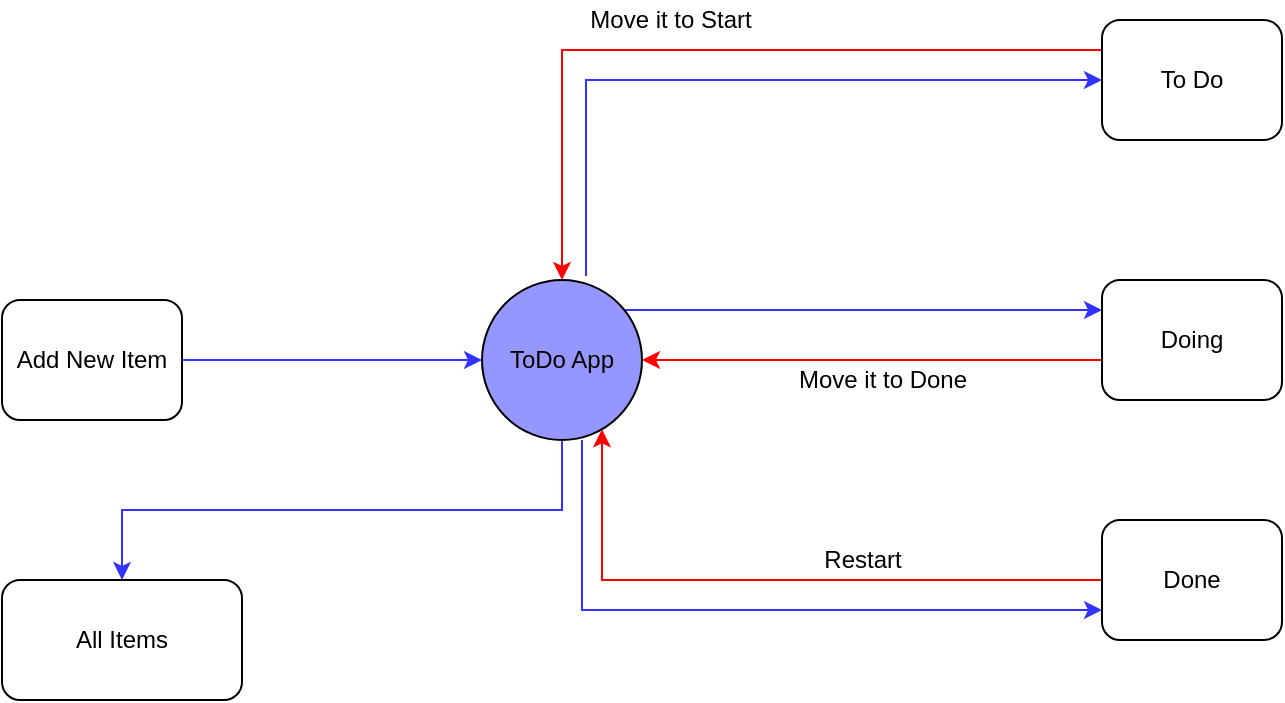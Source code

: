 <mxfile version="14.7.3" type="device"><diagram id="OpxUr1zK3MQG5BIEXCOi" name="Page-1"><mxGraphModel dx="946" dy="453" grid="1" gridSize="10" guides="1" tooltips="1" connect="1" arrows="1" fold="1" page="1" pageScale="1" pageWidth="827" pageHeight="1169" math="0" shadow="0"><root><mxCell id="0"/><mxCell id="1" parent="0"/><mxCell id="OSmlqz1truv3DiVt-5uv-21" style="edgeStyle=orthogonalEdgeStyle;rounded=0;orthogonalLoop=1;jettySize=auto;html=1;exitX=0.5;exitY=1;exitDx=0;exitDy=0;strokeColor=#3333FF;" parent="1" source="OSmlqz1truv3DiVt-5uv-1" target="OSmlqz1truv3DiVt-5uv-20" edge="1"><mxGeometry relative="1" as="geometry"/></mxCell><mxCell id="OSmlqz1truv3DiVt-5uv-29" style="edgeStyle=orthogonalEdgeStyle;rounded=0;orthogonalLoop=1;jettySize=auto;html=1;exitX=0.65;exitY=-0.025;exitDx=0;exitDy=0;entryX=0;entryY=0.5;entryDx=0;entryDy=0;exitPerimeter=0;strokeColor=#3333FF;" parent="1" source="OSmlqz1truv3DiVt-5uv-1" target="OSmlqz1truv3DiVt-5uv-7" edge="1"><mxGeometry relative="1" as="geometry"><Array as="points"><mxPoint x="422" y="120"/></Array></mxGeometry></mxCell><mxCell id="OSmlqz1truv3DiVt-5uv-30" style="edgeStyle=orthogonalEdgeStyle;rounded=0;orthogonalLoop=1;jettySize=auto;html=1;exitX=1;exitY=0;exitDx=0;exitDy=0;entryX=0;entryY=0.25;entryDx=0;entryDy=0;strokeColor=#3333FF;" parent="1" source="OSmlqz1truv3DiVt-5uv-1" target="OSmlqz1truv3DiVt-5uv-8" edge="1"><mxGeometry relative="1" as="geometry"><Array as="points"><mxPoint x="438" y="235"/></Array></mxGeometry></mxCell><mxCell id="OSmlqz1truv3DiVt-5uv-32" style="edgeStyle=orthogonalEdgeStyle;rounded=0;orthogonalLoop=1;jettySize=auto;html=1;exitX=0.625;exitY=1;exitDx=0;exitDy=0;entryX=0;entryY=0.75;entryDx=0;entryDy=0;exitPerimeter=0;strokeColor=#3333FF;" parent="1" source="OSmlqz1truv3DiVt-5uv-1" target="OSmlqz1truv3DiVt-5uv-9" edge="1"><mxGeometry relative="1" as="geometry"><Array as="points"><mxPoint x="420" y="385"/></Array></mxGeometry></mxCell><mxCell id="OSmlqz1truv3DiVt-5uv-1" value="ToDo App" style="ellipse;whiteSpace=wrap;html=1;aspect=fixed;fillColor=#9696FF;" parent="1" vertex="1"><mxGeometry x="370" y="220" width="80" height="80" as="geometry"/></mxCell><mxCell id="OSmlqz1truv3DiVt-5uv-6" style="edgeStyle=orthogonalEdgeStyle;rounded=0;orthogonalLoop=1;jettySize=auto;html=1;exitX=1;exitY=0.5;exitDx=0;exitDy=0;entryX=0;entryY=0.5;entryDx=0;entryDy=0;strokeColor=#3333FF;" parent="1" source="OSmlqz1truv3DiVt-5uv-2" target="OSmlqz1truv3DiVt-5uv-1" edge="1"><mxGeometry relative="1" as="geometry"/></mxCell><mxCell id="OSmlqz1truv3DiVt-5uv-2" value="Add New Item" style="rounded=1;whiteSpace=wrap;html=1;" parent="1" vertex="1"><mxGeometry x="130" y="230" width="90" height="60" as="geometry"/></mxCell><mxCell id="OSmlqz1truv3DiVt-5uv-27" style="edgeStyle=orthogonalEdgeStyle;rounded=0;orthogonalLoop=1;jettySize=auto;html=1;exitX=0;exitY=0.25;exitDx=0;exitDy=0;entryX=0.5;entryY=0;entryDx=0;entryDy=0;fillColor=#006600;strokeColor=#FF0000;" parent="1" source="OSmlqz1truv3DiVt-5uv-7" target="OSmlqz1truv3DiVt-5uv-1" edge="1"><mxGeometry relative="1" as="geometry"/></mxCell><mxCell id="OSmlqz1truv3DiVt-5uv-7" value="To Do" style="rounded=1;whiteSpace=wrap;html=1;" parent="1" vertex="1"><mxGeometry x="680" y="90" width="90" height="60" as="geometry"/></mxCell><mxCell id="OSmlqz1truv3DiVt-5uv-26" style="edgeStyle=orthogonalEdgeStyle;rounded=0;orthogonalLoop=1;jettySize=auto;html=1;exitX=0.011;exitY=0.65;exitDx=0;exitDy=0;entryX=1;entryY=0.5;entryDx=0;entryDy=0;exitPerimeter=0;fillColor=#006600;strokeColor=#FF0000;" parent="1" source="OSmlqz1truv3DiVt-5uv-8" target="OSmlqz1truv3DiVt-5uv-1" edge="1"><mxGeometry relative="1" as="geometry"><Array as="points"><mxPoint x="681" y="260"/></Array></mxGeometry></mxCell><mxCell id="OSmlqz1truv3DiVt-5uv-8" value="Doing" style="rounded=1;whiteSpace=wrap;html=1;" parent="1" vertex="1"><mxGeometry x="680" y="220" width="90" height="60" as="geometry"/></mxCell><mxCell id="OSmlqz1truv3DiVt-5uv-33" style="edgeStyle=orthogonalEdgeStyle;rounded=0;orthogonalLoop=1;jettySize=auto;html=1;exitX=0;exitY=0.5;exitDx=0;exitDy=0;strokeColor=#FF0000;" parent="1" source="OSmlqz1truv3DiVt-5uv-9" target="OSmlqz1truv3DiVt-5uv-1" edge="1"><mxGeometry relative="1" as="geometry"><Array as="points"><mxPoint x="430" y="370"/></Array></mxGeometry></mxCell><mxCell id="OSmlqz1truv3DiVt-5uv-9" value="Done" style="rounded=1;whiteSpace=wrap;html=1;" parent="1" vertex="1"><mxGeometry x="680" y="340" width="90" height="60" as="geometry"/></mxCell><mxCell id="OSmlqz1truv3DiVt-5uv-12" value="Move it to Start" style="text;html=1;align=center;verticalAlign=middle;resizable=0;points=[];autosize=1;strokeColor=none;" parent="1" vertex="1"><mxGeometry x="414" y="80" width="100" height="20" as="geometry"/></mxCell><mxCell id="OSmlqz1truv3DiVt-5uv-20" value="All Items" style="rounded=1;whiteSpace=wrap;html=1;" parent="1" vertex="1"><mxGeometry x="130" y="370" width="120" height="60" as="geometry"/></mxCell><mxCell id="OSmlqz1truv3DiVt-5uv-25" value="Move it to Done" style="text;html=1;align=center;verticalAlign=middle;resizable=0;points=[];autosize=1;strokeColor=none;" parent="1" vertex="1"><mxGeometry x="520" y="260" width="100" height="20" as="geometry"/></mxCell><mxCell id="OSmlqz1truv3DiVt-5uv-34" value="Restart" style="text;html=1;align=center;verticalAlign=middle;resizable=0;points=[];autosize=1;strokeColor=none;" parent="1" vertex="1"><mxGeometry x="535" y="350" width="50" height="20" as="geometry"/></mxCell></root></mxGraphModel></diagram></mxfile>